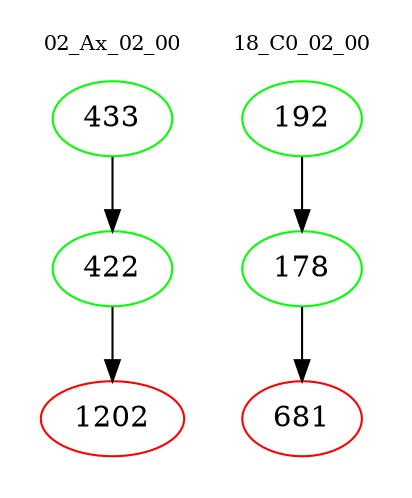digraph{
subgraph cluster_0 {
color = white
label = "02_Ax_02_00";
fontsize=10;
T0_433 [label="433", color="green"]
T0_433 -> T0_422 [color="black"]
T0_422 [label="422", color="green"]
T0_422 -> T0_1202 [color="black"]
T0_1202 [label="1202", color="red"]
}
subgraph cluster_1 {
color = white
label = "18_C0_02_00";
fontsize=10;
T1_192 [label="192", color="green"]
T1_192 -> T1_178 [color="black"]
T1_178 [label="178", color="green"]
T1_178 -> T1_681 [color="black"]
T1_681 [label="681", color="red"]
}
}
